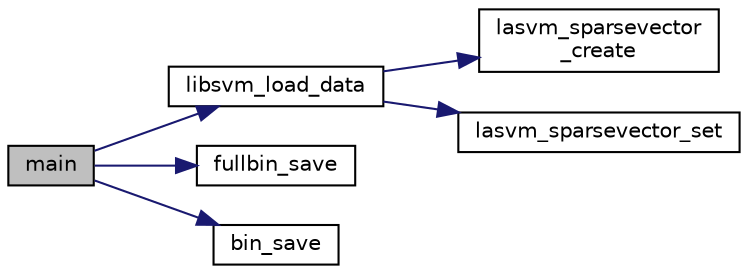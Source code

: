 digraph "main"
{
  edge [fontname="Helvetica",fontsize="10",labelfontname="Helvetica",labelfontsize="10"];
  node [fontname="Helvetica",fontsize="10",shape=record];
  rankdir="LR";
  Node1 [label="main",height=0.2,width=0.4,color="black", fillcolor="grey75", style="filled" fontcolor="black"];
  Node1 -> Node2 [color="midnightblue",fontsize="10",style="solid",fontname="Helvetica"];
  Node2 [label="libsvm_load_data",height=0.2,width=0.4,color="black", fillcolor="white", style="filled",URL="$libsvm2bin_8cpp.html#a5a17428765807482a8c2cf8b9fe1c0e3"];
  Node2 -> Node3 [color="midnightblue",fontsize="10",style="solid",fontname="Helvetica"];
  Node3 [label="lasvm_sparsevector\l_create",height=0.2,width=0.4,color="black", fillcolor="white", style="filled",URL="$vector_8c.html#a16c3c9c0dbf9a02508ea613bcc6f390d"];
  Node2 -> Node4 [color="midnightblue",fontsize="10",style="solid",fontname="Helvetica"];
  Node4 [label="lasvm_sparsevector_set",height=0.2,width=0.4,color="black", fillcolor="white", style="filled",URL="$vector_8c.html#a45ddcb329a7772fcaa14b8f02aa29b41"];
  Node1 -> Node5 [color="midnightblue",fontsize="10",style="solid",fontname="Helvetica"];
  Node5 [label="fullbin_save",height=0.2,width=0.4,color="black", fillcolor="white", style="filled",URL="$libsvm2bin_8cpp.html#a84dab96b4847357cb4e1beae51cb670c"];
  Node1 -> Node6 [color="midnightblue",fontsize="10",style="solid",fontname="Helvetica"];
  Node6 [label="bin_save",height=0.2,width=0.4,color="black", fillcolor="white", style="filled",URL="$libsvm2bin_8cpp.html#a1d068f7392a0c08907cbfc7abadb704b"];
}
